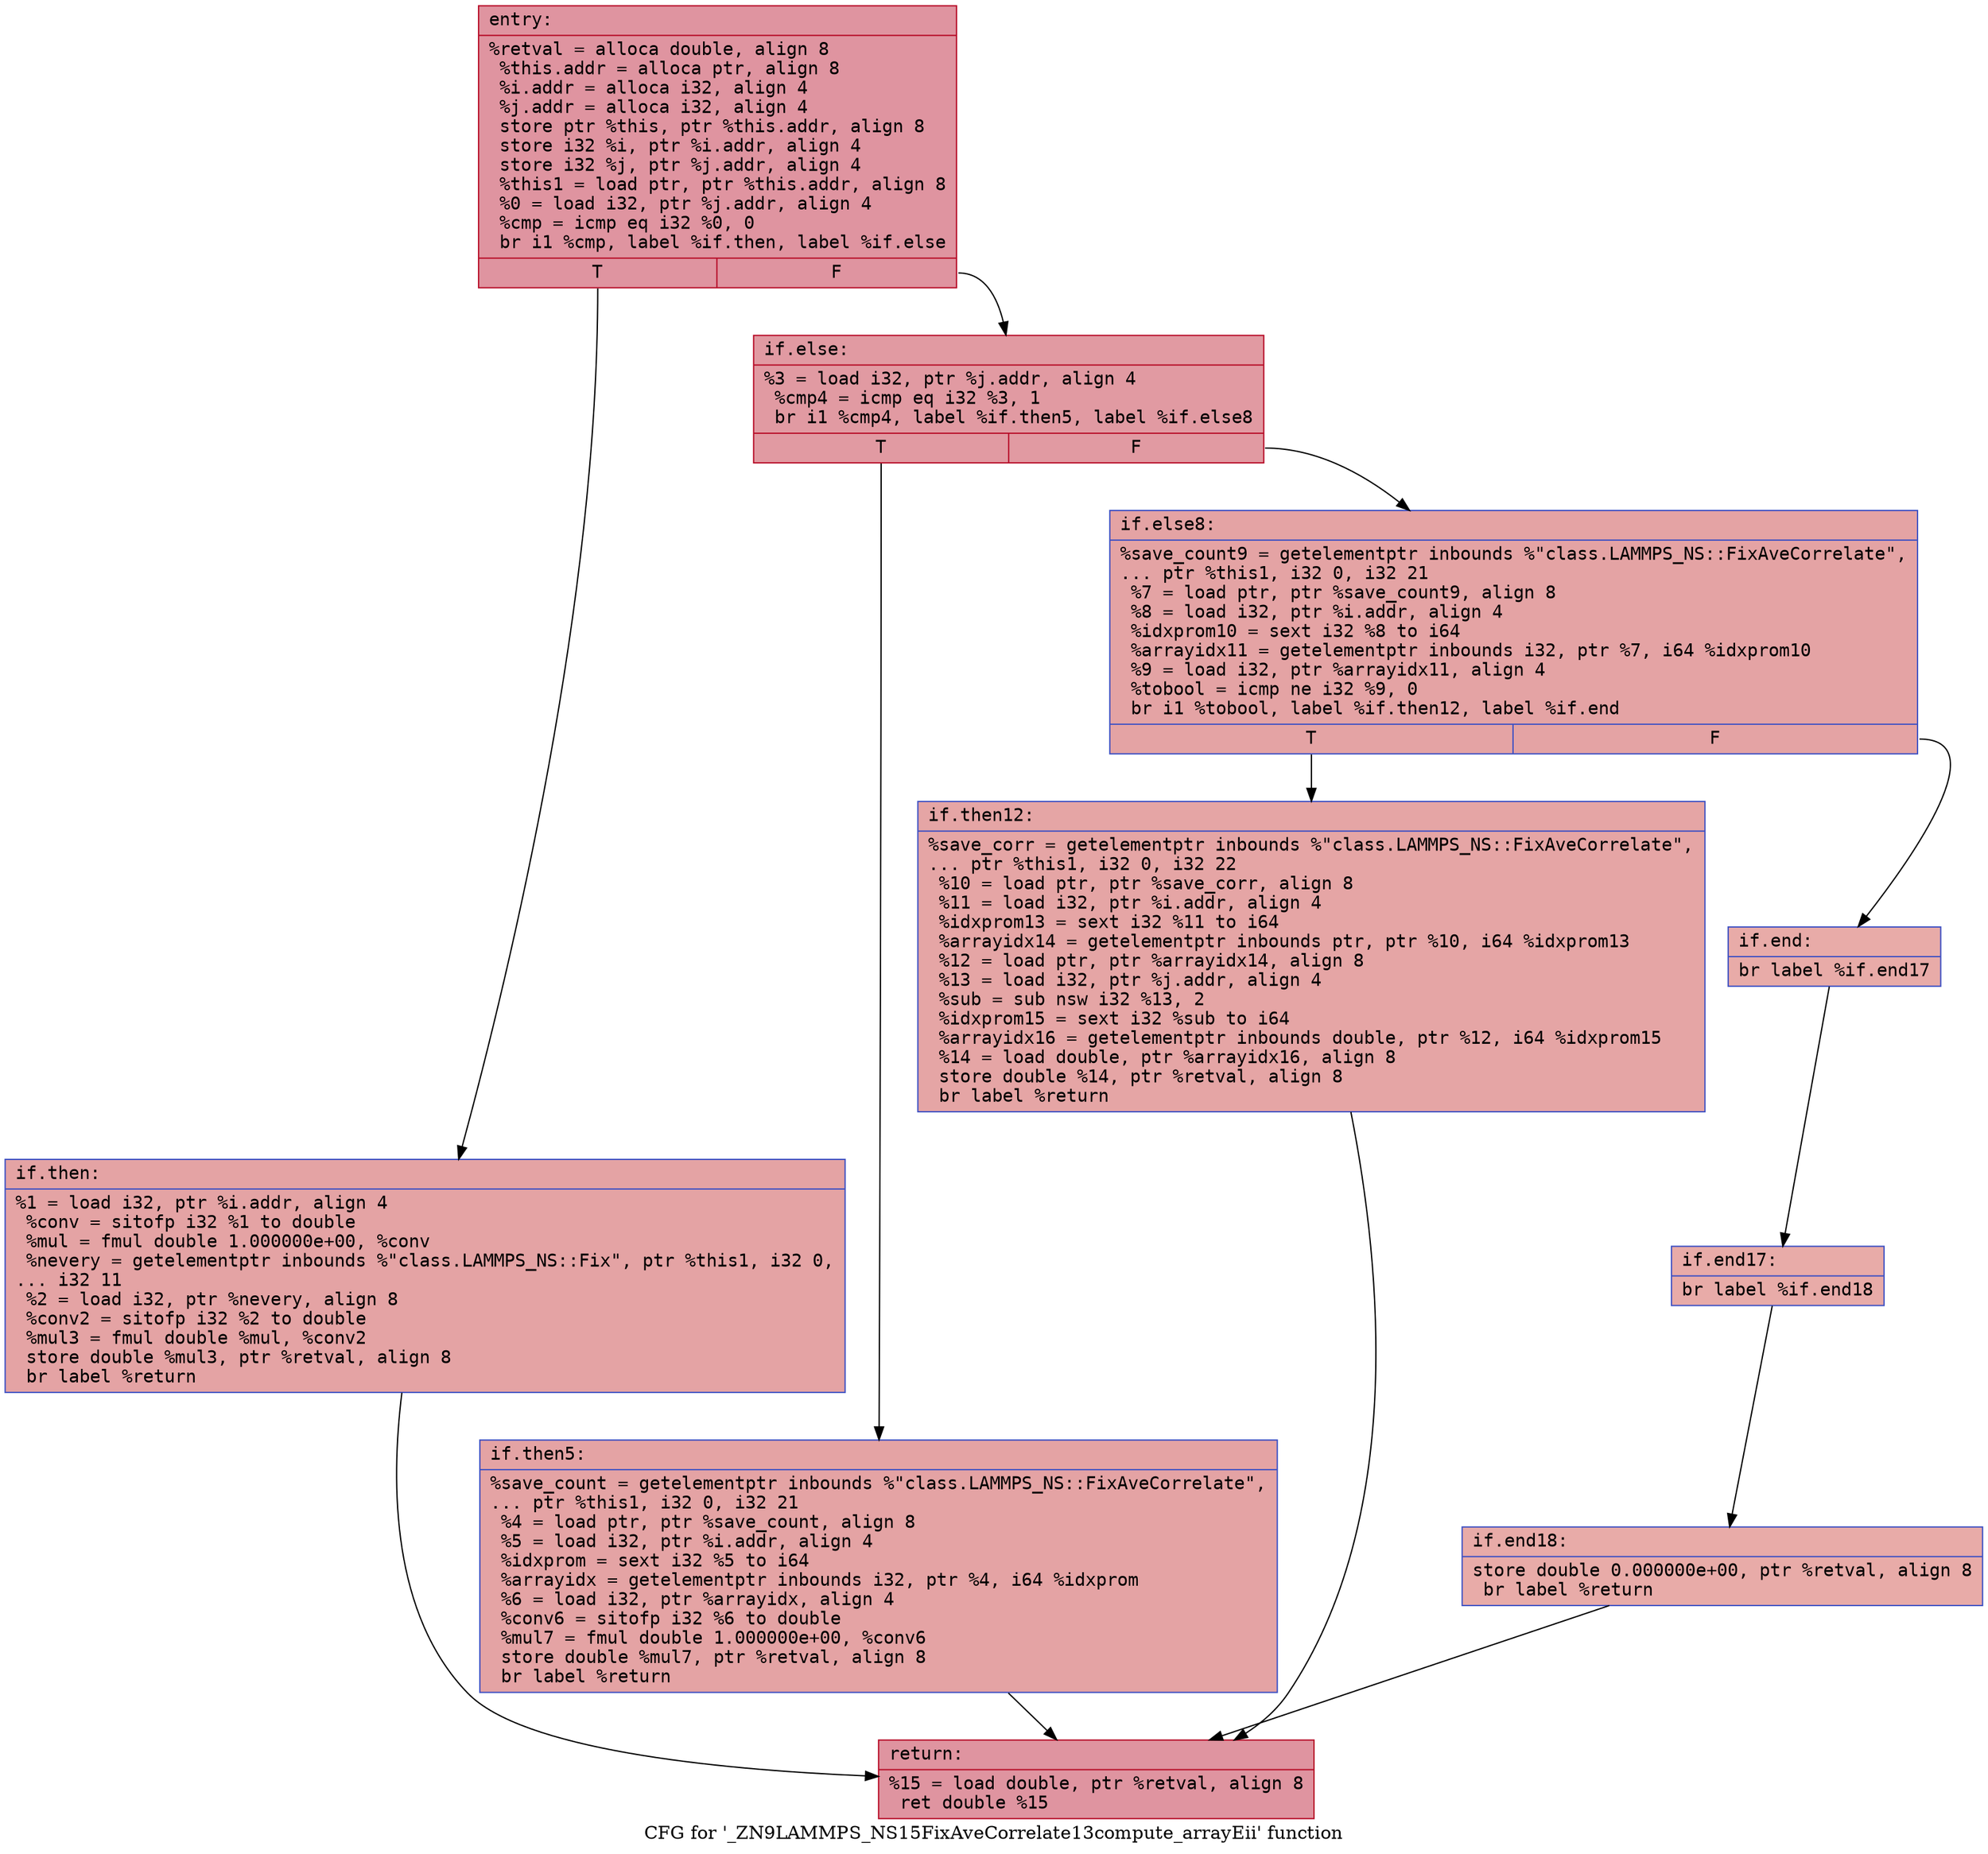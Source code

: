 digraph "CFG for '_ZN9LAMMPS_NS15FixAveCorrelate13compute_arrayEii' function" {
	label="CFG for '_ZN9LAMMPS_NS15FixAveCorrelate13compute_arrayEii' function";

	Node0x55703aa27910 [shape=record,color="#b70d28ff", style=filled, fillcolor="#b70d2870" fontname="Courier",label="{entry:\l|  %retval = alloca double, align 8\l  %this.addr = alloca ptr, align 8\l  %i.addr = alloca i32, align 4\l  %j.addr = alloca i32, align 4\l  store ptr %this, ptr %this.addr, align 8\l  store i32 %i, ptr %i.addr, align 4\l  store i32 %j, ptr %j.addr, align 4\l  %this1 = load ptr, ptr %this.addr, align 8\l  %0 = load i32, ptr %j.addr, align 4\l  %cmp = icmp eq i32 %0, 0\l  br i1 %cmp, label %if.then, label %if.else\l|{<s0>T|<s1>F}}"];
	Node0x55703aa27910:s0 -> Node0x55703aa27ef0[tooltip="entry -> if.then\nProbability 37.50%" ];
	Node0x55703aa27910:s1 -> Node0x55703aa27f60[tooltip="entry -> if.else\nProbability 62.50%" ];
	Node0x55703aa27ef0 [shape=record,color="#3d50c3ff", style=filled, fillcolor="#c32e3170" fontname="Courier",label="{if.then:\l|  %1 = load i32, ptr %i.addr, align 4\l  %conv = sitofp i32 %1 to double\l  %mul = fmul double 1.000000e+00, %conv\l  %nevery = getelementptr inbounds %\"class.LAMMPS_NS::Fix\", ptr %this1, i32 0,\l... i32 11\l  %2 = load i32, ptr %nevery, align 8\l  %conv2 = sitofp i32 %2 to double\l  %mul3 = fmul double %mul, %conv2\l  store double %mul3, ptr %retval, align 8\l  br label %return\l}"];
	Node0x55703aa27ef0 -> Node0x55703aa28640[tooltip="if.then -> return\nProbability 100.00%" ];
	Node0x55703aa27f60 [shape=record,color="#b70d28ff", style=filled, fillcolor="#bb1b2c70" fontname="Courier",label="{if.else:\l|  %3 = load i32, ptr %j.addr, align 4\l  %cmp4 = icmp eq i32 %3, 1\l  br i1 %cmp4, label %if.then5, label %if.else8\l|{<s0>T|<s1>F}}"];
	Node0x55703aa27f60:s0 -> Node0x55703aa287e0[tooltip="if.else -> if.then5\nProbability 50.00%" ];
	Node0x55703aa27f60:s1 -> Node0x55703aa28830[tooltip="if.else -> if.else8\nProbability 50.00%" ];
	Node0x55703aa287e0 [shape=record,color="#3d50c3ff", style=filled, fillcolor="#c32e3170" fontname="Courier",label="{if.then5:\l|  %save_count = getelementptr inbounds %\"class.LAMMPS_NS::FixAveCorrelate\",\l... ptr %this1, i32 0, i32 21\l  %4 = load ptr, ptr %save_count, align 8\l  %5 = load i32, ptr %i.addr, align 4\l  %idxprom = sext i32 %5 to i64\l  %arrayidx = getelementptr inbounds i32, ptr %4, i64 %idxprom\l  %6 = load i32, ptr %arrayidx, align 4\l  %conv6 = sitofp i32 %6 to double\l  %mul7 = fmul double 1.000000e+00, %conv6\l  store double %mul7, ptr %retval, align 8\l  br label %return\l}"];
	Node0x55703aa287e0 -> Node0x55703aa28640[tooltip="if.then5 -> return\nProbability 100.00%" ];
	Node0x55703aa28830 [shape=record,color="#3d50c3ff", style=filled, fillcolor="#c32e3170" fontname="Courier",label="{if.else8:\l|  %save_count9 = getelementptr inbounds %\"class.LAMMPS_NS::FixAveCorrelate\",\l... ptr %this1, i32 0, i32 21\l  %7 = load ptr, ptr %save_count9, align 8\l  %8 = load i32, ptr %i.addr, align 4\l  %idxprom10 = sext i32 %8 to i64\l  %arrayidx11 = getelementptr inbounds i32, ptr %7, i64 %idxprom10\l  %9 = load i32, ptr %arrayidx11, align 4\l  %tobool = icmp ne i32 %9, 0\l  br i1 %tobool, label %if.then12, label %if.end\l|{<s0>T|<s1>F}}"];
	Node0x55703aa28830:s0 -> Node0x55703aa02790[tooltip="if.else8 -> if.then12\nProbability 62.50%" ];
	Node0x55703aa28830:s1 -> Node0x55703a9ebcb0[tooltip="if.else8 -> if.end\nProbability 37.50%" ];
	Node0x55703aa02790 [shape=record,color="#3d50c3ff", style=filled, fillcolor="#c5333470" fontname="Courier",label="{if.then12:\l|  %save_corr = getelementptr inbounds %\"class.LAMMPS_NS::FixAveCorrelate\",\l... ptr %this1, i32 0, i32 22\l  %10 = load ptr, ptr %save_corr, align 8\l  %11 = load i32, ptr %i.addr, align 4\l  %idxprom13 = sext i32 %11 to i64\l  %arrayidx14 = getelementptr inbounds ptr, ptr %10, i64 %idxprom13\l  %12 = load ptr, ptr %arrayidx14, align 8\l  %13 = load i32, ptr %j.addr, align 4\l  %sub = sub nsw i32 %13, 2\l  %idxprom15 = sext i32 %sub to i64\l  %arrayidx16 = getelementptr inbounds double, ptr %12, i64 %idxprom15\l  %14 = load double, ptr %arrayidx16, align 8\l  store double %14, ptr %retval, align 8\l  br label %return\l}"];
	Node0x55703aa02790 -> Node0x55703aa28640[tooltip="if.then12 -> return\nProbability 100.00%" ];
	Node0x55703a9ebcb0 [shape=record,color="#3d50c3ff", style=filled, fillcolor="#cc403a70" fontname="Courier",label="{if.end:\l|  br label %if.end17\l}"];
	Node0x55703a9ebcb0 -> Node0x55703aa29d50[tooltip="if.end -> if.end17\nProbability 100.00%" ];
	Node0x55703aa29d50 [shape=record,color="#3d50c3ff", style=filled, fillcolor="#cc403a70" fontname="Courier",label="{if.end17:\l|  br label %if.end18\l}"];
	Node0x55703aa29d50 -> Node0x55703aa29e40[tooltip="if.end17 -> if.end18\nProbability 100.00%" ];
	Node0x55703aa29e40 [shape=record,color="#3d50c3ff", style=filled, fillcolor="#cc403a70" fontname="Courier",label="{if.end18:\l|  store double 0.000000e+00, ptr %retval, align 8\l  br label %return\l}"];
	Node0x55703aa29e40 -> Node0x55703aa28640[tooltip="if.end18 -> return\nProbability 100.00%" ];
	Node0x55703aa28640 [shape=record,color="#b70d28ff", style=filled, fillcolor="#b70d2870" fontname="Courier",label="{return:\l|  %15 = load double, ptr %retval, align 8\l  ret double %15\l}"];
}
